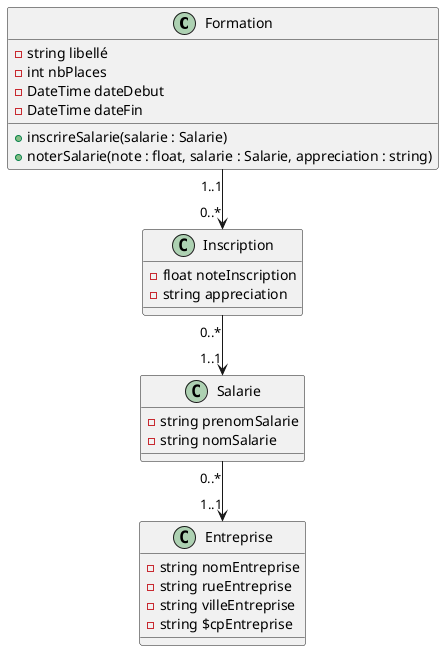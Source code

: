 @startuml
'https://plantuml.com/class-diagram

class Formation{
'ATTRIBUTS
- string libellé
- int nbPlaces
- DateTime dateDebut
- DateTime dateFin

'METHODES
+ inscrireSalarie(salarie : Salarie)
+ noterSalarie(note : float, salarie : Salarie, appreciation : string)
}

class Entreprise{
- string nomEntreprise
- string rueEntreprise
- string villeEntreprise
- string $cpEntreprise
}

class Salarie{
- string prenomSalarie
- string nomSalarie
}

class Inscription{
- float noteInscription
- string appreciation
}

Formation "1..1"-->"0..*" Inscription
Inscription "0..*"-->"1..1" Salarie
Salarie "0..*"-->"1..1" Entreprise

@enduml